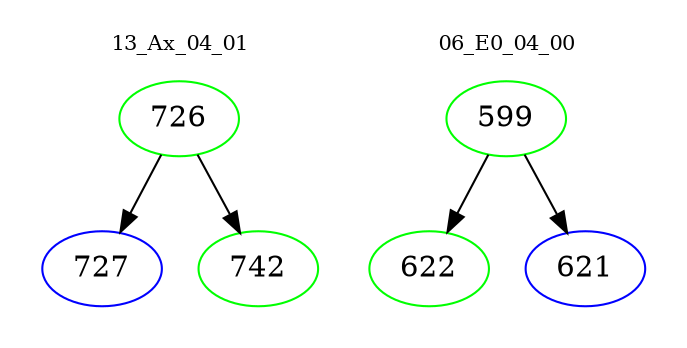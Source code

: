 digraph{
subgraph cluster_0 {
color = white
label = "13_Ax_04_01";
fontsize=10;
T0_726 [label="726", color="green"]
T0_726 -> T0_727 [color="black"]
T0_727 [label="727", color="blue"]
T0_726 -> T0_742 [color="black"]
T0_742 [label="742", color="green"]
}
subgraph cluster_1 {
color = white
label = "06_E0_04_00";
fontsize=10;
T1_599 [label="599", color="green"]
T1_599 -> T1_622 [color="black"]
T1_622 [label="622", color="green"]
T1_599 -> T1_621 [color="black"]
T1_621 [label="621", color="blue"]
}
}
